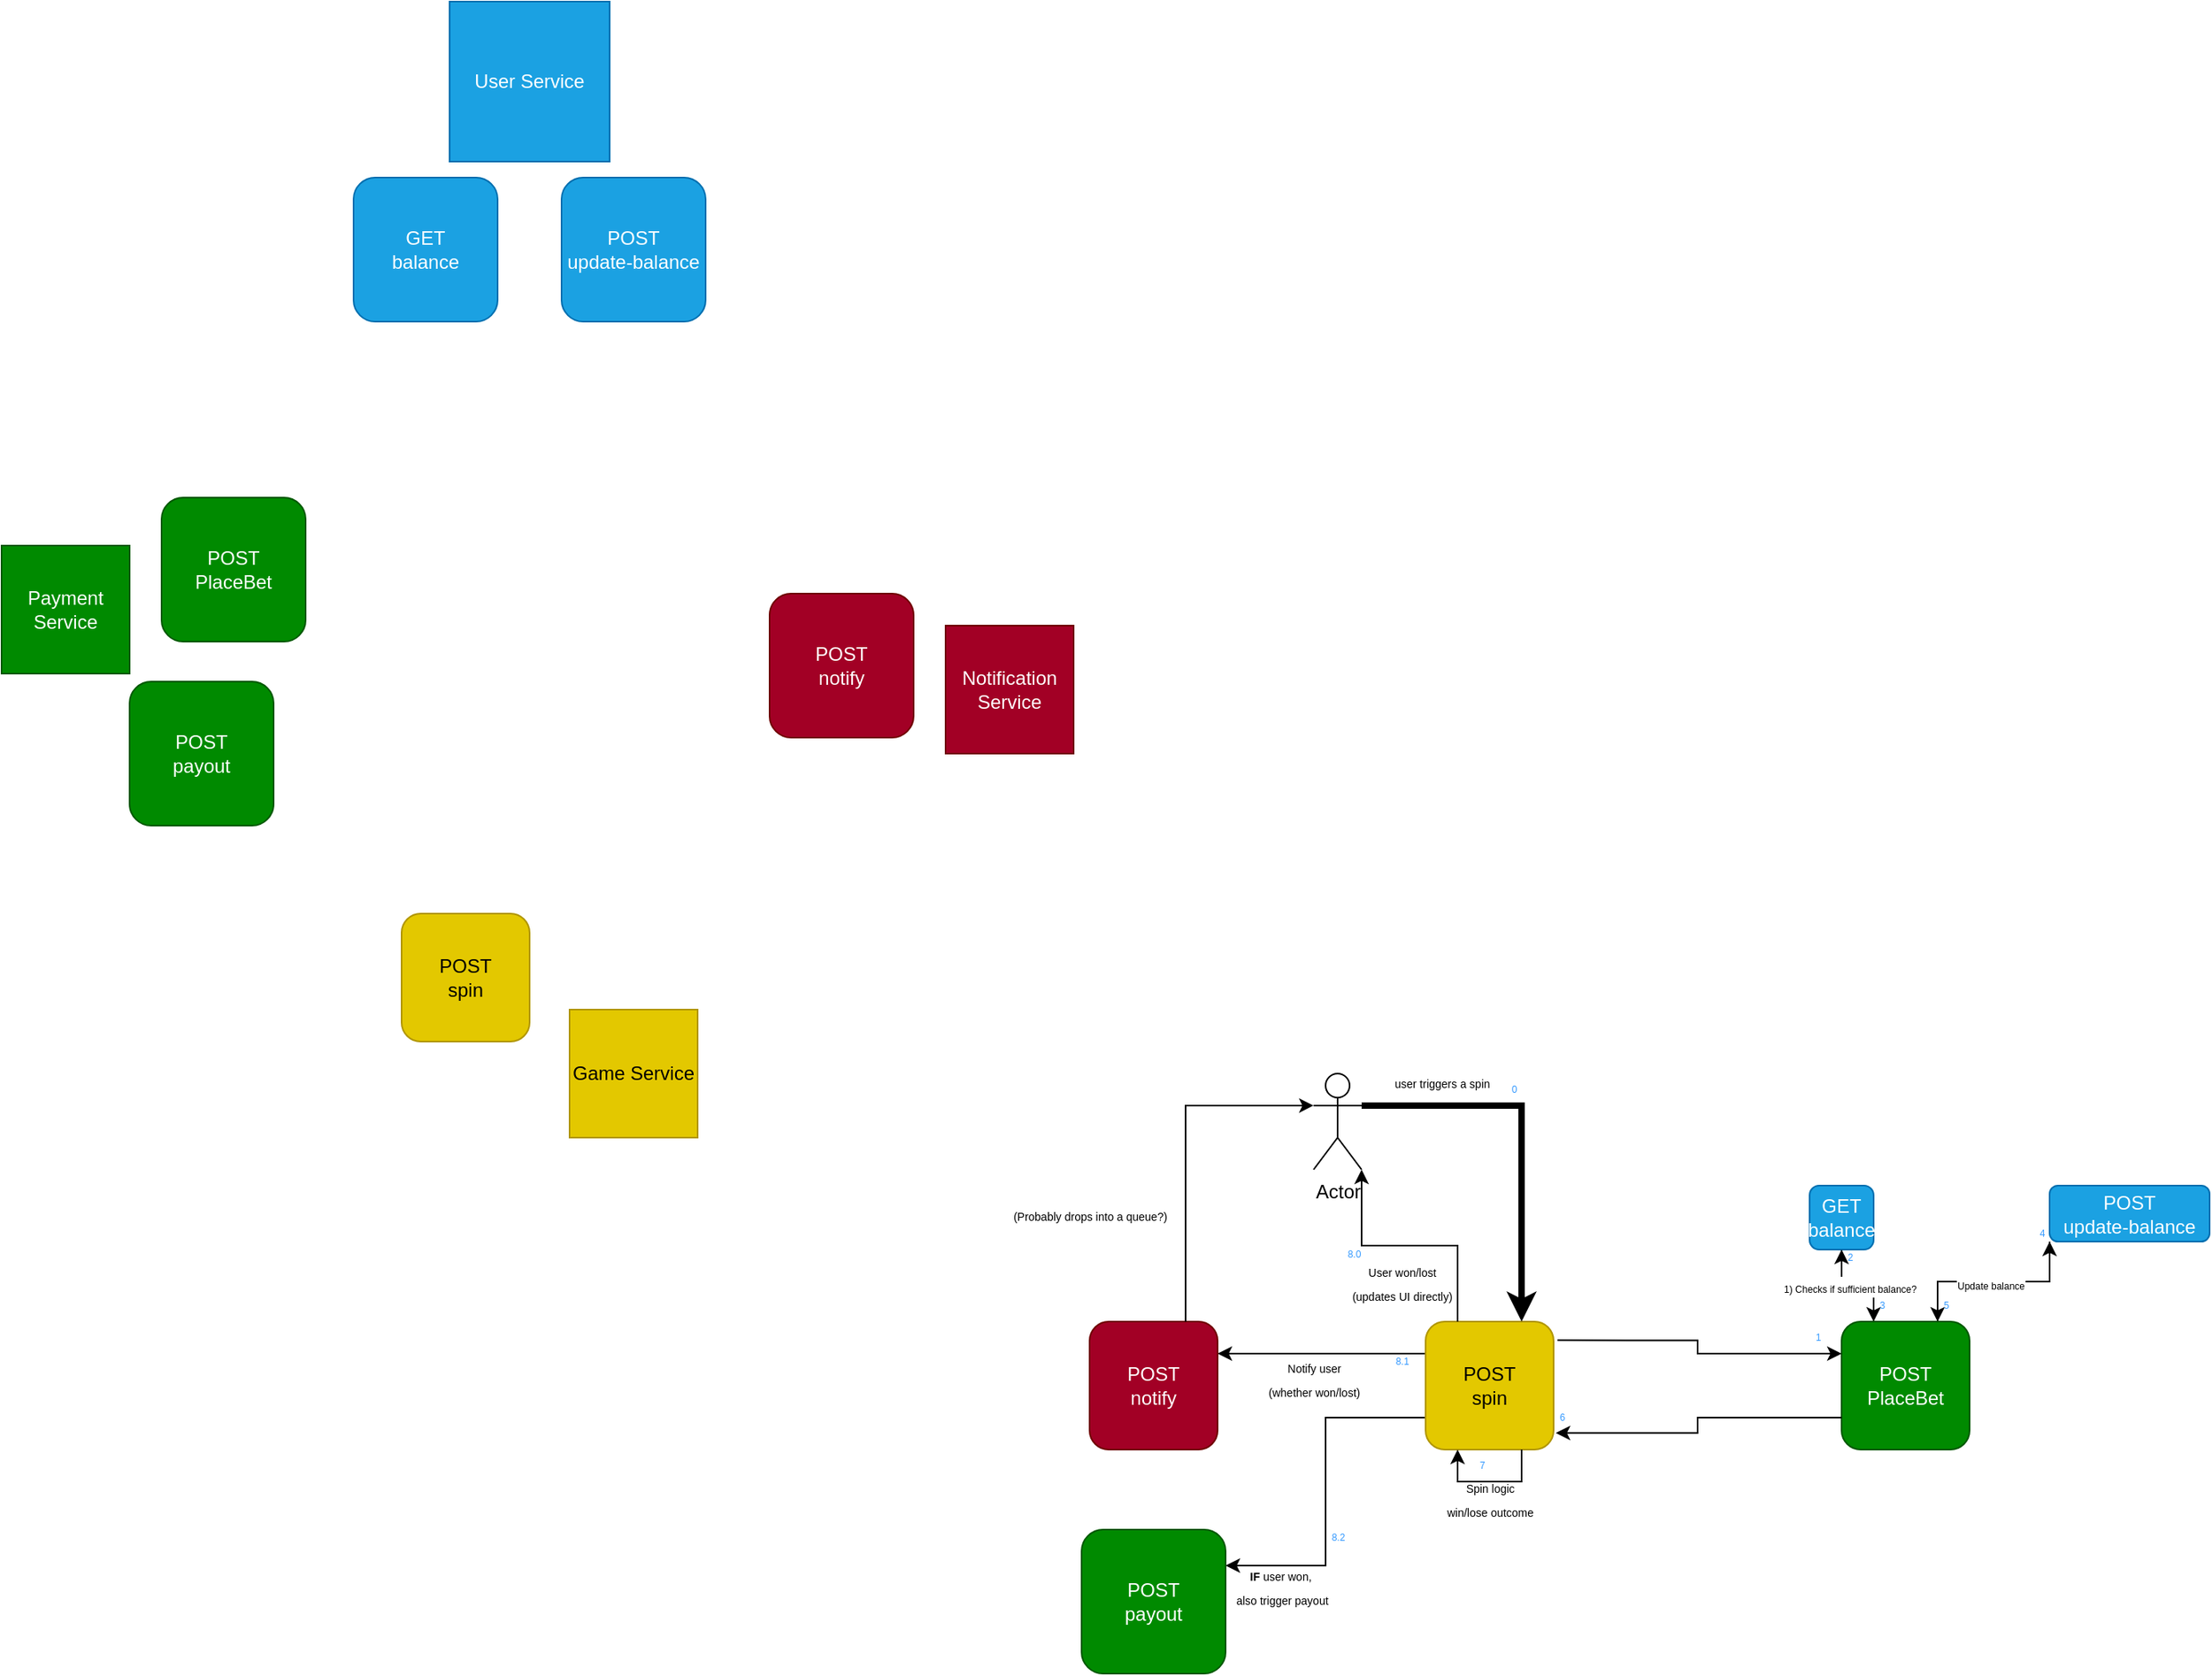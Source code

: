 <mxfile version="27.0.2" pages="3">
  <diagram name="Page-1" id="-Wyw_ZIECWaSnk2lXi56">
    <mxGraphModel dx="2066" dy="1201" grid="1" gridSize="10" guides="1" tooltips="1" connect="1" arrows="1" fold="1" page="1" pageScale="1" pageWidth="850" pageHeight="1100" math="0" shadow="0">
      <root>
        <mxCell id="0" />
        <mxCell id="1" parent="0" />
        <mxCell id="plRyFBv6EY1tMu2FaWbz-4" value="User Service" style="whiteSpace=wrap;html=1;aspect=fixed;fillColor=#1ba1e2;strokeColor=#006EAF;fontColor=#ffffff;" parent="1" vertex="1">
          <mxGeometry x="350" y="80" width="100" height="100" as="geometry" />
        </mxCell>
        <mxCell id="plRyFBv6EY1tMu2FaWbz-5" value="Notification Service" style="whiteSpace=wrap;html=1;aspect=fixed;fillColor=#a20025;fontColor=#ffffff;strokeColor=#6F0000;" parent="1" vertex="1">
          <mxGeometry x="660" y="470" width="80" height="80" as="geometry" />
        </mxCell>
        <mxCell id="plRyFBv6EY1tMu2FaWbz-6" value="Game Service" style="whiteSpace=wrap;html=1;aspect=fixed;fillColor=#e3c800;fontColor=#000000;strokeColor=#B09500;" parent="1" vertex="1">
          <mxGeometry x="425" y="710" width="80" height="80" as="geometry" />
        </mxCell>
        <mxCell id="plRyFBv6EY1tMu2FaWbz-7" value="Payment Service" style="whiteSpace=wrap;html=1;aspect=fixed;fillColor=#008a00;fontColor=#ffffff;strokeColor=#005700;" parent="1" vertex="1">
          <mxGeometry x="70" y="420" width="80" height="80" as="geometry" />
        </mxCell>
        <mxCell id="plRyFBv6EY1tMu2FaWbz-8" value="GET&lt;div&gt;balance&lt;/div&gt;" style="rounded=1;whiteSpace=wrap;html=1;fillColor=#1ba1e2;fontColor=#ffffff;strokeColor=#006EAF;" parent="1" vertex="1">
          <mxGeometry x="290" y="190" width="90" height="90" as="geometry" />
        </mxCell>
        <mxCell id="plRyFBv6EY1tMu2FaWbz-9" value="POST&lt;div&gt;update-balance&lt;/div&gt;" style="rounded=1;whiteSpace=wrap;html=1;fillColor=#1ba1e2;fontColor=#ffffff;strokeColor=#006EAF;" parent="1" vertex="1">
          <mxGeometry x="420" y="190" width="90" height="90" as="geometry" />
        </mxCell>
        <mxCell id="AuDY4Eyo9rujjSFRx-_v-2" value="POST&lt;div&gt;PlaceBet&lt;/div&gt;" style="rounded=1;whiteSpace=wrap;html=1;fillColor=#008a00;fontColor=#ffffff;strokeColor=#005700;" vertex="1" parent="1">
          <mxGeometry x="170" y="390" width="90" height="90" as="geometry" />
        </mxCell>
        <mxCell id="AuDY4Eyo9rujjSFRx-_v-3" value="POST&lt;div&gt;payout&lt;/div&gt;" style="rounded=1;whiteSpace=wrap;html=1;fillColor=#008a00;fontColor=#ffffff;strokeColor=#005700;" vertex="1" parent="1">
          <mxGeometry x="150" y="505" width="90" height="90" as="geometry" />
        </mxCell>
        <mxCell id="AuDY4Eyo9rujjSFRx-_v-4" value="POST&lt;div&gt;spin&lt;/div&gt;" style="rounded=1;whiteSpace=wrap;html=1;fillColor=#e3c800;fontColor=#000000;strokeColor=#B09500;" vertex="1" parent="1">
          <mxGeometry x="320" y="650" width="80" height="80" as="geometry" />
        </mxCell>
        <mxCell id="AuDY4Eyo9rujjSFRx-_v-5" value="POST&lt;div&gt;notify&lt;/div&gt;" style="rounded=1;whiteSpace=wrap;html=1;fillColor=#a20025;fontColor=#ffffff;strokeColor=#6F0000;" vertex="1" parent="1">
          <mxGeometry x="550" y="450" width="90" height="90" as="geometry" />
        </mxCell>
        <mxCell id="YPfvtgLjdA8VrGBKHNBi-54" style="edgeStyle=orthogonalEdgeStyle;rounded=0;orthogonalLoop=1;jettySize=auto;html=1;exitX=0;exitY=0.25;exitDx=0;exitDy=0;entryX=1;entryY=0.25;entryDx=0;entryDy=0;" edge="1" parent="1" source="YPfvtgLjdA8VrGBKHNBi-3" target="YPfvtgLjdA8VrGBKHNBi-47">
          <mxGeometry relative="1" as="geometry" />
        </mxCell>
        <mxCell id="YPfvtgLjdA8VrGBKHNBi-59" style="edgeStyle=orthogonalEdgeStyle;rounded=0;orthogonalLoop=1;jettySize=auto;html=1;exitX=0;exitY=0.75;exitDx=0;exitDy=0;entryX=1;entryY=0.25;entryDx=0;entryDy=0;" edge="1" parent="1" source="YPfvtgLjdA8VrGBKHNBi-3" target="YPfvtgLjdA8VrGBKHNBi-58">
          <mxGeometry relative="1" as="geometry" />
        </mxCell>
        <mxCell id="YPfvtgLjdA8VrGBKHNBi-3" value="POST&lt;div&gt;spin&lt;/div&gt;" style="rounded=1;whiteSpace=wrap;html=1;fillColor=#e3c800;fontColor=#000000;strokeColor=#B09500;" vertex="1" parent="1">
          <mxGeometry x="960" y="905" width="80" height="80" as="geometry" />
        </mxCell>
        <mxCell id="YPfvtgLjdA8VrGBKHNBi-15" style="edgeStyle=orthogonalEdgeStyle;rounded=0;orthogonalLoop=1;jettySize=auto;html=1;entryX=0.25;entryY=0;entryDx=0;entryDy=0;" edge="1" parent="1" source="YPfvtgLjdA8VrGBKHNBi-4" target="YPfvtgLjdA8VrGBKHNBi-12">
          <mxGeometry relative="1" as="geometry" />
        </mxCell>
        <mxCell id="YPfvtgLjdA8VrGBKHNBi-4" value="GET&lt;div&gt;balance&lt;/div&gt;" style="rounded=1;whiteSpace=wrap;html=1;fillColor=#1ba1e2;fontColor=#ffffff;strokeColor=#006EAF;" vertex="1" parent="1">
          <mxGeometry x="1200" y="820" width="40" height="40" as="geometry" />
        </mxCell>
        <mxCell id="YPfvtgLjdA8VrGBKHNBi-19" style="edgeStyle=orthogonalEdgeStyle;rounded=0;orthogonalLoop=1;jettySize=auto;html=1;exitX=0;exitY=1;exitDx=0;exitDy=0;entryX=0.75;entryY=0;entryDx=0;entryDy=0;" edge="1" parent="1" source="YPfvtgLjdA8VrGBKHNBi-7" target="YPfvtgLjdA8VrGBKHNBi-12">
          <mxGeometry relative="1" as="geometry" />
        </mxCell>
        <mxCell id="YPfvtgLjdA8VrGBKHNBi-7" value="POST&lt;div&gt;update-balance&lt;/div&gt;" style="rounded=1;whiteSpace=wrap;html=1;fillColor=#1ba1e2;fontColor=#ffffff;strokeColor=#006EAF;" vertex="1" parent="1">
          <mxGeometry x="1350" y="820" width="100" height="35" as="geometry" />
        </mxCell>
        <mxCell id="YPfvtgLjdA8VrGBKHNBi-16" style="edgeStyle=orthogonalEdgeStyle;rounded=0;orthogonalLoop=1;jettySize=auto;html=1;exitX=0.25;exitY=0;exitDx=0;exitDy=0;entryX=0.5;entryY=1;entryDx=0;entryDy=0;" edge="1" parent="1" source="YPfvtgLjdA8VrGBKHNBi-12" target="YPfvtgLjdA8VrGBKHNBi-4">
          <mxGeometry relative="1" as="geometry" />
        </mxCell>
        <mxCell id="YPfvtgLjdA8VrGBKHNBi-17" value="&lt;font style=&quot;font-size: 6px;&quot;&gt;1)&amp;nbsp;&lt;/font&gt;&lt;span style=&quot;color: light-dark(rgb(0, 0, 0), rgb(255, 255, 255)); background-color: light-dark(#ffffff, var(--ge-dark-color, #121212)); font-size: 6px;&quot;&gt;Checks if sufficient balance?&lt;/span&gt;" style="edgeLabel;html=1;align=center;verticalAlign=middle;resizable=0;points=[];" vertex="1" connectable="0" parent="YPfvtgLjdA8VrGBKHNBi-16">
          <mxGeometry x="0.156" relative="1" as="geometry">
            <mxPoint as="offset" />
          </mxGeometry>
        </mxCell>
        <mxCell id="YPfvtgLjdA8VrGBKHNBi-18" style="edgeStyle=orthogonalEdgeStyle;rounded=0;orthogonalLoop=1;jettySize=auto;html=1;exitX=0.75;exitY=0;exitDx=0;exitDy=0;entryX=0;entryY=1;entryDx=0;entryDy=0;" edge="1" parent="1" source="YPfvtgLjdA8VrGBKHNBi-12" target="YPfvtgLjdA8VrGBKHNBi-7">
          <mxGeometry relative="1" as="geometry" />
        </mxCell>
        <mxCell id="YPfvtgLjdA8VrGBKHNBi-20" value="&lt;font style=&quot;font-size: 6px;&quot;&gt;Update balance&lt;/font&gt;" style="edgeLabel;html=1;align=center;verticalAlign=middle;resizable=0;points=[];" vertex="1" connectable="0" parent="YPfvtgLjdA8VrGBKHNBi-18">
          <mxGeometry x="-0.039" y="-1" relative="1" as="geometry">
            <mxPoint as="offset" />
          </mxGeometry>
        </mxCell>
        <mxCell id="YPfvtgLjdA8VrGBKHNBi-12" value="POST&lt;div&gt;PlaceBet&lt;/div&gt;" style="rounded=1;whiteSpace=wrap;html=1;fillColor=#008a00;fontColor=#ffffff;strokeColor=#005700;" vertex="1" parent="1">
          <mxGeometry x="1220" y="905" width="80" height="80" as="geometry" />
        </mxCell>
        <mxCell id="YPfvtgLjdA8VrGBKHNBi-24" style="edgeStyle=orthogonalEdgeStyle;rounded=0;orthogonalLoop=1;jettySize=auto;html=1;exitX=0;exitY=0.75;exitDx=0;exitDy=0;entryX=1.017;entryY=0.87;entryDx=0;entryDy=0;entryPerimeter=0;" edge="1" parent="1" source="YPfvtgLjdA8VrGBKHNBi-12" target="YPfvtgLjdA8VrGBKHNBi-3">
          <mxGeometry relative="1" as="geometry" />
        </mxCell>
        <mxCell id="YPfvtgLjdA8VrGBKHNBi-28" value="&lt;font style=&quot;color: rgb(51, 153, 255);&quot;&gt;2&lt;/font&gt;" style="text;html=1;align=center;verticalAlign=middle;resizable=0;points=[];autosize=1;strokeColor=none;fillColor=none;fontSize=6;" vertex="1" parent="1">
          <mxGeometry x="1210" y="855" width="30" height="20" as="geometry" />
        </mxCell>
        <mxCell id="YPfvtgLjdA8VrGBKHNBi-31" value="" style="group" vertex="1" connectable="0" parent="1">
          <mxGeometry x="1190" y="905" width="30" height="20" as="geometry" />
        </mxCell>
        <mxCell id="YPfvtgLjdA8VrGBKHNBi-13" style="edgeStyle=orthogonalEdgeStyle;rounded=0;orthogonalLoop=1;jettySize=auto;html=1;entryX=0;entryY=0.25;entryDx=0;entryDy=0;exitX=1.03;exitY=0.146;exitDx=0;exitDy=0;exitPerimeter=0;" edge="1" parent="YPfvtgLjdA8VrGBKHNBi-31" source="YPfvtgLjdA8VrGBKHNBi-3" target="YPfvtgLjdA8VrGBKHNBi-12">
          <mxGeometry relative="1" as="geometry" />
        </mxCell>
        <mxCell id="YPfvtgLjdA8VrGBKHNBi-29" value="&lt;font style=&quot;color: rgb(51, 153, 255);&quot;&gt;1&lt;/font&gt;" style="text;html=1;align=center;verticalAlign=middle;resizable=0;points=[];autosize=1;strokeColor=none;fillColor=none;fontSize=6;" vertex="1" parent="YPfvtgLjdA8VrGBKHNBi-31">
          <mxGeometry width="30" height="20" as="geometry" />
        </mxCell>
        <mxCell id="YPfvtgLjdA8VrGBKHNBi-33" value="&lt;font style=&quot;color: rgb(51, 153, 255);&quot;&gt;3&lt;/font&gt;" style="text;html=1;align=center;verticalAlign=middle;resizable=0;points=[];autosize=1;strokeColor=none;fillColor=none;fontSize=6;" vertex="1" parent="1">
          <mxGeometry x="1230" y="885" width="30" height="20" as="geometry" />
        </mxCell>
        <mxCell id="YPfvtgLjdA8VrGBKHNBi-34" value="&lt;font color=&quot;#3399ff&quot;&gt;4&lt;/font&gt;" style="text;html=1;align=center;verticalAlign=middle;resizable=0;points=[];autosize=1;strokeColor=none;fillColor=none;fontSize=6;" vertex="1" parent="1">
          <mxGeometry x="1330" y="840" width="30" height="20" as="geometry" />
        </mxCell>
        <mxCell id="YPfvtgLjdA8VrGBKHNBi-35" value="&lt;font style=&quot;color: rgb(51, 153, 255);&quot;&gt;5&lt;/font&gt;" style="text;html=1;align=center;verticalAlign=middle;resizable=0;points=[];autosize=1;strokeColor=none;fillColor=none;fontSize=6;" vertex="1" parent="1">
          <mxGeometry x="1270" y="885" width="30" height="20" as="geometry" />
        </mxCell>
        <mxCell id="YPfvtgLjdA8VrGBKHNBi-38" value="&lt;font style=&quot;color: rgb(51, 153, 255);&quot;&gt;6&lt;/font&gt;" style="text;html=1;align=center;verticalAlign=middle;resizable=0;points=[];autosize=1;strokeColor=none;fillColor=none;fontSize=6;" vertex="1" parent="1">
          <mxGeometry x="1030" y="955" width="30" height="20" as="geometry" />
        </mxCell>
        <mxCell id="YPfvtgLjdA8VrGBKHNBi-41" style="edgeStyle=orthogonalEdgeStyle;rounded=0;orthogonalLoop=1;jettySize=auto;html=1;exitX=0.75;exitY=1;exitDx=0;exitDy=0;entryX=0.25;entryY=1;entryDx=0;entryDy=0;" edge="1" parent="1" source="YPfvtgLjdA8VrGBKHNBi-3" target="YPfvtgLjdA8VrGBKHNBi-3">
          <mxGeometry relative="1" as="geometry" />
        </mxCell>
        <mxCell id="YPfvtgLjdA8VrGBKHNBi-42" value="&lt;font style=&quot;color: rgb(51, 153, 255);&quot;&gt;7&lt;/font&gt;" style="text;html=1;align=center;verticalAlign=middle;resizable=0;points=[];autosize=1;strokeColor=none;fillColor=none;fontSize=6;" vertex="1" parent="1">
          <mxGeometry x="980" y="985" width="30" height="20" as="geometry" />
        </mxCell>
        <mxCell id="YPfvtgLjdA8VrGBKHNBi-44" value="&lt;font style=&quot;font-size: 7px;&quot;&gt;Spin logic&lt;/font&gt;&lt;div&gt;&lt;font style=&quot;font-size: 7px;&quot;&gt;win/lose outcome&lt;/font&gt;&lt;/div&gt;" style="text;html=1;align=center;verticalAlign=middle;resizable=0;points=[];autosize=1;strokeColor=none;fillColor=none;" vertex="1" parent="1">
          <mxGeometry x="960" y="995" width="80" height="40" as="geometry" />
        </mxCell>
        <mxCell id="YPfvtgLjdA8VrGBKHNBi-68" style="edgeStyle=orthogonalEdgeStyle;rounded=0;orthogonalLoop=1;jettySize=auto;html=1;exitX=1;exitY=0.333;exitDx=0;exitDy=0;exitPerimeter=0;entryX=0.75;entryY=0;entryDx=0;entryDy=0;fontSize=12;strokeWidth=4;" edge="1" parent="1" source="YPfvtgLjdA8VrGBKHNBi-45" target="YPfvtgLjdA8VrGBKHNBi-3">
          <mxGeometry relative="1" as="geometry" />
        </mxCell>
        <mxCell id="YPfvtgLjdA8VrGBKHNBi-45" value="Actor" style="shape=umlActor;verticalLabelPosition=bottom;verticalAlign=top;html=1;outlineConnect=0;" vertex="1" parent="1">
          <mxGeometry x="890" y="750" width="30" height="60" as="geometry" />
        </mxCell>
        <mxCell id="YPfvtgLjdA8VrGBKHNBi-47" value="POST&lt;div&gt;notify&lt;/div&gt;" style="rounded=1;whiteSpace=wrap;html=1;fillColor=#a20025;fontColor=#ffffff;strokeColor=#6F0000;" vertex="1" parent="1">
          <mxGeometry x="750" y="905" width="80" height="80" as="geometry" />
        </mxCell>
        <mxCell id="YPfvtgLjdA8VrGBKHNBi-50" value="&lt;font color=&quot;#3399ff&quot;&gt;8.1&lt;/font&gt;" style="text;html=1;align=center;verticalAlign=middle;resizable=0;points=[];autosize=1;strokeColor=none;fillColor=none;fontSize=6;" vertex="1" parent="1">
          <mxGeometry x="930" y="920" width="30" height="20" as="geometry" />
        </mxCell>
        <mxCell id="YPfvtgLjdA8VrGBKHNBi-53" value="&lt;span style=&quot;font-size: 7px;&quot;&gt;Notify user&lt;/span&gt;&lt;div&gt;&lt;span style=&quot;font-size: 7px;&quot;&gt;(whether won/lost)&lt;/span&gt;&lt;/div&gt;" style="text;html=1;align=center;verticalAlign=middle;resizable=0;points=[];autosize=1;strokeColor=none;fillColor=none;" vertex="1" parent="1">
          <mxGeometry x="850" y="920" width="80" height="40" as="geometry" />
        </mxCell>
        <mxCell id="YPfvtgLjdA8VrGBKHNBi-58" value="POST&lt;div&gt;payout&lt;/div&gt;" style="rounded=1;whiteSpace=wrap;html=1;fillColor=#008a00;fontColor=#ffffff;strokeColor=#005700;" vertex="1" parent="1">
          <mxGeometry x="745" y="1035" width="90" height="90" as="geometry" />
        </mxCell>
        <mxCell id="YPfvtgLjdA8VrGBKHNBi-60" value="&lt;font color=&quot;#3399ff&quot;&gt;8.2&lt;/font&gt;" style="text;html=1;align=center;verticalAlign=middle;resizable=0;points=[];autosize=1;strokeColor=none;fillColor=none;fontSize=6;" vertex="1" parent="1">
          <mxGeometry x="890" y="1030" width="30" height="20" as="geometry" />
        </mxCell>
        <mxCell id="YPfvtgLjdA8VrGBKHNBi-61" value="&lt;div&gt;&lt;span style=&quot;font-size: 7px;&quot;&gt;&lt;b&gt;IF &lt;/b&gt;user won,&amp;nbsp;&lt;/span&gt;&lt;/div&gt;&lt;div&gt;&lt;span style=&quot;font-size: 7px;&quot;&gt;also trigger payout&lt;/span&gt;&lt;/div&gt;" style="text;html=1;align=center;verticalAlign=middle;resizable=0;points=[];autosize=1;strokeColor=none;fillColor=none;" vertex="1" parent="1">
          <mxGeometry x="830" y="1050" width="80" height="40" as="geometry" />
        </mxCell>
        <mxCell id="YPfvtgLjdA8VrGBKHNBi-62" style="edgeStyle=orthogonalEdgeStyle;rounded=0;orthogonalLoop=1;jettySize=auto;html=1;exitX=0.75;exitY=0;exitDx=0;exitDy=0;entryX=0;entryY=0.333;entryDx=0;entryDy=0;entryPerimeter=0;" edge="1" parent="1" source="YPfvtgLjdA8VrGBKHNBi-47" target="YPfvtgLjdA8VrGBKHNBi-45">
          <mxGeometry relative="1" as="geometry" />
        </mxCell>
        <mxCell id="YPfvtgLjdA8VrGBKHNBi-63" style="edgeStyle=orthogonalEdgeStyle;rounded=0;orthogonalLoop=1;jettySize=auto;html=1;exitX=0.25;exitY=0;exitDx=0;exitDy=0;entryX=1;entryY=1;entryDx=0;entryDy=0;entryPerimeter=0;" edge="1" parent="1" source="YPfvtgLjdA8VrGBKHNBi-3" target="YPfvtgLjdA8VrGBKHNBi-45">
          <mxGeometry relative="1" as="geometry" />
        </mxCell>
        <mxCell id="YPfvtgLjdA8VrGBKHNBi-65" value="&lt;span style=&quot;font-size: 7px;&quot;&gt;(Probably drops into a queue?)&lt;/span&gt;" style="text;html=1;align=center;verticalAlign=middle;resizable=0;points=[];autosize=1;strokeColor=none;fillColor=none;" vertex="1" parent="1">
          <mxGeometry x="690" y="822.5" width="120" height="30" as="geometry" />
        </mxCell>
        <mxCell id="YPfvtgLjdA8VrGBKHNBi-66" value="&lt;span style=&quot;font-size: 7px;&quot;&gt;User won/lost&lt;/span&gt;&lt;div&gt;&lt;span style=&quot;font-size: 7px;&quot;&gt;(updates UI directly)&lt;/span&gt;&lt;/div&gt;" style="text;html=1;align=center;verticalAlign=middle;resizable=0;points=[];autosize=1;strokeColor=none;fillColor=none;" vertex="1" parent="1">
          <mxGeometry x="900" y="860" width="90" height="40" as="geometry" />
        </mxCell>
        <mxCell id="YPfvtgLjdA8VrGBKHNBi-67" value="&lt;font color=&quot;#3399ff&quot;&gt;8.0&lt;/font&gt;" style="text;html=1;align=center;verticalAlign=middle;resizable=0;points=[];autosize=1;strokeColor=none;fillColor=none;fontSize=6;" vertex="1" parent="1">
          <mxGeometry x="900" y="852.5" width="30" height="20" as="geometry" />
        </mxCell>
        <mxCell id="YPfvtgLjdA8VrGBKHNBi-69" value="&lt;font color=&quot;#3399ff&quot;&gt;0&lt;/font&gt;" style="text;html=1;align=center;verticalAlign=middle;resizable=0;points=[];autosize=1;strokeColor=none;fillColor=none;fontSize=6;" vertex="1" parent="1">
          <mxGeometry x="1000" y="750" width="30" height="20" as="geometry" />
        </mxCell>
        <mxCell id="YPfvtgLjdA8VrGBKHNBi-70" value="&lt;span style=&quot;font-size: 7px;&quot;&gt;user triggers a spin&lt;/span&gt;" style="text;html=1;align=center;verticalAlign=middle;resizable=0;points=[];autosize=1;strokeColor=none;fillColor=none;" vertex="1" parent="1">
          <mxGeometry x="930" y="740" width="80" height="30" as="geometry" />
        </mxCell>
      </root>
    </mxGraphModel>
  </diagram>
  <diagram id="Emn0SRFojnz5lrrKv_0I" name="Successful flow">
    <mxGraphModel dx="1425" dy="828" grid="1" gridSize="10" guides="1" tooltips="1" connect="1" arrows="1" fold="1" page="1" pageScale="1" pageWidth="850" pageHeight="1100" math="0" shadow="0">
      <root>
        <mxCell id="0" />
        <mxCell id="1" parent="0" />
        <mxCell id="RWNIrz6PGnNyiWQ1dof1-2" style="edgeStyle=orthogonalEdgeStyle;rounded=0;orthogonalLoop=1;jettySize=auto;html=1;exitX=0;exitY=0.25;exitDx=0;exitDy=0;entryX=1;entryY=0.25;entryDx=0;entryDy=0;" edge="1" parent="1" source="RWNIrz6PGnNyiWQ1dof1-4" target="RWNIrz6PGnNyiWQ1dof1-28">
          <mxGeometry relative="1" as="geometry" />
        </mxCell>
        <mxCell id="RWNIrz6PGnNyiWQ1dof1-3" style="edgeStyle=orthogonalEdgeStyle;rounded=0;orthogonalLoop=1;jettySize=auto;html=1;exitX=0;exitY=0.75;exitDx=0;exitDy=0;entryX=1;entryY=0.25;entryDx=0;entryDy=0;" edge="1" parent="1" source="RWNIrz6PGnNyiWQ1dof1-4" target="RWNIrz6PGnNyiWQ1dof1-31">
          <mxGeometry relative="1" as="geometry" />
        </mxCell>
        <mxCell id="RWNIrz6PGnNyiWQ1dof1-4" value="POST&lt;div&gt;spin&lt;/div&gt;" style="rounded=1;whiteSpace=wrap;html=1;fillColor=#e3c800;fontColor=#000000;strokeColor=#B09500;" vertex="1" parent="1">
          <mxGeometry x="340" y="285" width="80" height="80" as="geometry" />
        </mxCell>
        <mxCell id="RWNIrz6PGnNyiWQ1dof1-5" style="edgeStyle=orthogonalEdgeStyle;rounded=0;orthogonalLoop=1;jettySize=auto;html=1;entryX=0.25;entryY=0;entryDx=0;entryDy=0;" edge="1" parent="1" source="RWNIrz6PGnNyiWQ1dof1-6" target="RWNIrz6PGnNyiWQ1dof1-13">
          <mxGeometry relative="1" as="geometry" />
        </mxCell>
        <mxCell id="RWNIrz6PGnNyiWQ1dof1-6" value="GET&lt;div&gt;balance&lt;/div&gt;" style="rounded=1;whiteSpace=wrap;html=1;fillColor=#1ba1e2;fontColor=#ffffff;strokeColor=#006EAF;" vertex="1" parent="1">
          <mxGeometry x="580" y="200" width="40" height="40" as="geometry" />
        </mxCell>
        <mxCell id="RWNIrz6PGnNyiWQ1dof1-7" style="edgeStyle=orthogonalEdgeStyle;rounded=0;orthogonalLoop=1;jettySize=auto;html=1;exitX=0;exitY=1;exitDx=0;exitDy=0;entryX=0.75;entryY=0;entryDx=0;entryDy=0;" edge="1" parent="1" source="RWNIrz6PGnNyiWQ1dof1-8" target="RWNIrz6PGnNyiWQ1dof1-13">
          <mxGeometry relative="1" as="geometry" />
        </mxCell>
        <mxCell id="RWNIrz6PGnNyiWQ1dof1-8" value="POST&lt;div&gt;update-balance&lt;/div&gt;" style="rounded=1;whiteSpace=wrap;html=1;fillColor=#1ba1e2;fontColor=#ffffff;strokeColor=#006EAF;" vertex="1" parent="1">
          <mxGeometry x="730" y="200" width="100" height="35" as="geometry" />
        </mxCell>
        <mxCell id="RWNIrz6PGnNyiWQ1dof1-9" style="edgeStyle=orthogonalEdgeStyle;rounded=0;orthogonalLoop=1;jettySize=auto;html=1;exitX=0.25;exitY=0;exitDx=0;exitDy=0;entryX=0.5;entryY=1;entryDx=0;entryDy=0;" edge="1" parent="1" source="RWNIrz6PGnNyiWQ1dof1-13" target="RWNIrz6PGnNyiWQ1dof1-6">
          <mxGeometry relative="1" as="geometry" />
        </mxCell>
        <mxCell id="RWNIrz6PGnNyiWQ1dof1-10" value="&lt;font style=&quot;font-size: 6px;&quot;&gt;1)&amp;nbsp;&lt;/font&gt;&lt;span style=&quot;color: light-dark(rgb(0, 0, 0), rgb(255, 255, 255)); background-color: light-dark(#ffffff, var(--ge-dark-color, #121212)); font-size: 6px;&quot;&gt;Checks if sufficient balance?&lt;/span&gt;" style="edgeLabel;html=1;align=center;verticalAlign=middle;resizable=0;points=[];" vertex="1" connectable="0" parent="RWNIrz6PGnNyiWQ1dof1-9">
          <mxGeometry x="0.156" relative="1" as="geometry">
            <mxPoint as="offset" />
          </mxGeometry>
        </mxCell>
        <mxCell id="RWNIrz6PGnNyiWQ1dof1-11" style="edgeStyle=orthogonalEdgeStyle;rounded=0;orthogonalLoop=1;jettySize=auto;html=1;exitX=0.75;exitY=0;exitDx=0;exitDy=0;entryX=0;entryY=1;entryDx=0;entryDy=0;" edge="1" parent="1" source="RWNIrz6PGnNyiWQ1dof1-13" target="RWNIrz6PGnNyiWQ1dof1-8">
          <mxGeometry relative="1" as="geometry" />
        </mxCell>
        <mxCell id="RWNIrz6PGnNyiWQ1dof1-12" value="&lt;font style=&quot;font-size: 6px;&quot;&gt;Update balance&lt;/font&gt;" style="edgeLabel;html=1;align=center;verticalAlign=middle;resizable=0;points=[];" vertex="1" connectable="0" parent="RWNIrz6PGnNyiWQ1dof1-11">
          <mxGeometry x="-0.039" y="-1" relative="1" as="geometry">
            <mxPoint as="offset" />
          </mxGeometry>
        </mxCell>
        <mxCell id="RWNIrz6PGnNyiWQ1dof1-13" value="POST&lt;div&gt;PlaceBet&lt;/div&gt;" style="rounded=1;whiteSpace=wrap;html=1;fillColor=#008a00;fontColor=#ffffff;strokeColor=#005700;" vertex="1" parent="1">
          <mxGeometry x="600" y="285" width="80" height="80" as="geometry" />
        </mxCell>
        <mxCell id="RWNIrz6PGnNyiWQ1dof1-14" style="edgeStyle=orthogonalEdgeStyle;rounded=0;orthogonalLoop=1;jettySize=auto;html=1;exitX=0;exitY=0.75;exitDx=0;exitDy=0;entryX=1.017;entryY=0.87;entryDx=0;entryDy=0;entryPerimeter=0;" edge="1" parent="1" source="RWNIrz6PGnNyiWQ1dof1-13" target="RWNIrz6PGnNyiWQ1dof1-4">
          <mxGeometry relative="1" as="geometry" />
        </mxCell>
        <mxCell id="RWNIrz6PGnNyiWQ1dof1-15" value="&lt;font style=&quot;color: rgb(51, 153, 255);&quot;&gt;2&lt;/font&gt;" style="text;html=1;align=center;verticalAlign=middle;resizable=0;points=[];autosize=1;strokeColor=none;fillColor=none;fontSize=6;" vertex="1" parent="1">
          <mxGeometry x="590" y="235" width="30" height="20" as="geometry" />
        </mxCell>
        <mxCell id="RWNIrz6PGnNyiWQ1dof1-16" value="" style="group" vertex="1" connectable="0" parent="1">
          <mxGeometry x="570" y="285" width="30" height="20" as="geometry" />
        </mxCell>
        <mxCell id="RWNIrz6PGnNyiWQ1dof1-17" style="edgeStyle=orthogonalEdgeStyle;rounded=0;orthogonalLoop=1;jettySize=auto;html=1;entryX=0;entryY=0.25;entryDx=0;entryDy=0;exitX=1.03;exitY=0.146;exitDx=0;exitDy=0;exitPerimeter=0;" edge="1" parent="RWNIrz6PGnNyiWQ1dof1-16" source="RWNIrz6PGnNyiWQ1dof1-4" target="RWNIrz6PGnNyiWQ1dof1-13">
          <mxGeometry relative="1" as="geometry" />
        </mxCell>
        <mxCell id="RWNIrz6PGnNyiWQ1dof1-18" value="&lt;font style=&quot;color: rgb(51, 153, 255);&quot;&gt;1&lt;/font&gt;" style="text;html=1;align=center;verticalAlign=middle;resizable=0;points=[];autosize=1;strokeColor=none;fillColor=none;fontSize=6;" vertex="1" parent="RWNIrz6PGnNyiWQ1dof1-16">
          <mxGeometry width="30" height="20" as="geometry" />
        </mxCell>
        <mxCell id="RWNIrz6PGnNyiWQ1dof1-19" value="&lt;font style=&quot;color: rgb(51, 153, 255);&quot;&gt;3&lt;/font&gt;" style="text;html=1;align=center;verticalAlign=middle;resizable=0;points=[];autosize=1;strokeColor=none;fillColor=none;fontSize=6;" vertex="1" parent="1">
          <mxGeometry x="610" y="265" width="30" height="20" as="geometry" />
        </mxCell>
        <mxCell id="RWNIrz6PGnNyiWQ1dof1-20" value="&lt;font color=&quot;#3399ff&quot;&gt;4&lt;/font&gt;" style="text;html=1;align=center;verticalAlign=middle;resizable=0;points=[];autosize=1;strokeColor=none;fillColor=none;fontSize=6;" vertex="1" parent="1">
          <mxGeometry x="710" y="220" width="30" height="20" as="geometry" />
        </mxCell>
        <mxCell id="RWNIrz6PGnNyiWQ1dof1-21" value="&lt;font style=&quot;color: rgb(51, 153, 255);&quot;&gt;5&lt;/font&gt;" style="text;html=1;align=center;verticalAlign=middle;resizable=0;points=[];autosize=1;strokeColor=none;fillColor=none;fontSize=6;" vertex="1" parent="1">
          <mxGeometry x="650" y="265" width="30" height="20" as="geometry" />
        </mxCell>
        <mxCell id="RWNIrz6PGnNyiWQ1dof1-22" value="&lt;font style=&quot;color: rgb(51, 153, 255);&quot;&gt;6&lt;/font&gt;" style="text;html=1;align=center;verticalAlign=middle;resizable=0;points=[];autosize=1;strokeColor=none;fillColor=none;fontSize=6;" vertex="1" parent="1">
          <mxGeometry x="410" y="335" width="30" height="20" as="geometry" />
        </mxCell>
        <mxCell id="RWNIrz6PGnNyiWQ1dof1-23" style="edgeStyle=orthogonalEdgeStyle;rounded=0;orthogonalLoop=1;jettySize=auto;html=1;exitX=0.75;exitY=1;exitDx=0;exitDy=0;entryX=0.25;entryY=1;entryDx=0;entryDy=0;" edge="1" parent="1" source="RWNIrz6PGnNyiWQ1dof1-4" target="RWNIrz6PGnNyiWQ1dof1-4">
          <mxGeometry relative="1" as="geometry" />
        </mxCell>
        <mxCell id="RWNIrz6PGnNyiWQ1dof1-24" value="&lt;font style=&quot;color: rgb(51, 153, 255);&quot;&gt;7&lt;/font&gt;" style="text;html=1;align=center;verticalAlign=middle;resizable=0;points=[];autosize=1;strokeColor=none;fillColor=none;fontSize=6;" vertex="1" parent="1">
          <mxGeometry x="360" y="365" width="30" height="20" as="geometry" />
        </mxCell>
        <mxCell id="RWNIrz6PGnNyiWQ1dof1-25" value="&lt;font style=&quot;font-size: 7px;&quot;&gt;Spin logic&lt;/font&gt;&lt;div&gt;&lt;font style=&quot;font-size: 7px;&quot;&gt;win/lose outcome&lt;/font&gt;&lt;/div&gt;" style="text;html=1;align=center;verticalAlign=middle;resizable=0;points=[];autosize=1;strokeColor=none;fillColor=none;" vertex="1" parent="1">
          <mxGeometry x="340" y="375" width="80" height="40" as="geometry" />
        </mxCell>
        <mxCell id="RWNIrz6PGnNyiWQ1dof1-26" style="edgeStyle=orthogonalEdgeStyle;rounded=0;orthogonalLoop=1;jettySize=auto;html=1;exitX=1;exitY=0.333;exitDx=0;exitDy=0;exitPerimeter=0;entryX=0.75;entryY=0;entryDx=0;entryDy=0;fontSize=12;strokeWidth=4;" edge="1" parent="1" source="RWNIrz6PGnNyiWQ1dof1-27" target="RWNIrz6PGnNyiWQ1dof1-4">
          <mxGeometry relative="1" as="geometry" />
        </mxCell>
        <mxCell id="RWNIrz6PGnNyiWQ1dof1-27" value="Actor" style="shape=umlActor;verticalLabelPosition=bottom;verticalAlign=top;html=1;outlineConnect=0;" vertex="1" parent="1">
          <mxGeometry x="270" y="130" width="30" height="60" as="geometry" />
        </mxCell>
        <mxCell id="RWNIrz6PGnNyiWQ1dof1-28" value="POST&lt;div&gt;notify&lt;/div&gt;" style="rounded=1;whiteSpace=wrap;html=1;fillColor=#a20025;fontColor=#ffffff;strokeColor=#6F0000;" vertex="1" parent="1">
          <mxGeometry x="130" y="285" width="80" height="80" as="geometry" />
        </mxCell>
        <mxCell id="RWNIrz6PGnNyiWQ1dof1-29" value="&lt;font color=&quot;#3399ff&quot;&gt;8.1&lt;/font&gt;" style="text;html=1;align=center;verticalAlign=middle;resizable=0;points=[];autosize=1;strokeColor=none;fillColor=none;fontSize=6;" vertex="1" parent="1">
          <mxGeometry x="310" y="300" width="30" height="20" as="geometry" />
        </mxCell>
        <mxCell id="RWNIrz6PGnNyiWQ1dof1-30" value="&lt;span style=&quot;font-size: 7px;&quot;&gt;Notify user&lt;/span&gt;&lt;div&gt;&lt;span style=&quot;font-size: 7px;&quot;&gt;(whether won/lost)&lt;/span&gt;&lt;/div&gt;" style="text;html=1;align=center;verticalAlign=middle;resizable=0;points=[];autosize=1;strokeColor=none;fillColor=none;" vertex="1" parent="1">
          <mxGeometry x="230" y="300" width="80" height="40" as="geometry" />
        </mxCell>
        <mxCell id="RWNIrz6PGnNyiWQ1dof1-42" style="edgeStyle=orthogonalEdgeStyle;rounded=0;orthogonalLoop=1;jettySize=auto;html=1;exitX=0.5;exitY=1;exitDx=0;exitDy=0;entryX=0.5;entryY=0;entryDx=0;entryDy=0;" edge="1" parent="1" source="RWNIrz6PGnNyiWQ1dof1-31" target="RWNIrz6PGnNyiWQ1dof1-41">
          <mxGeometry relative="1" as="geometry" />
        </mxCell>
        <mxCell id="RWNIrz6PGnNyiWQ1dof1-31" value="POST&lt;div&gt;payout&lt;/div&gt;" style="rounded=1;whiteSpace=wrap;html=1;fillColor=#008a00;fontColor=#ffffff;strokeColor=#005700;" vertex="1" parent="1">
          <mxGeometry x="125" y="415" width="90" height="90" as="geometry" />
        </mxCell>
        <mxCell id="RWNIrz6PGnNyiWQ1dof1-32" value="&lt;font color=&quot;#3399ff&quot;&gt;8.2&lt;/font&gt;" style="text;html=1;align=center;verticalAlign=middle;resizable=0;points=[];autosize=1;strokeColor=none;fillColor=none;fontSize=6;" vertex="1" parent="1">
          <mxGeometry x="270" y="410" width="30" height="20" as="geometry" />
        </mxCell>
        <mxCell id="RWNIrz6PGnNyiWQ1dof1-33" value="&lt;div&gt;&lt;span style=&quot;font-size: 7px;&quot;&gt;&lt;b&gt;IF &lt;/b&gt;user won,&amp;nbsp;&lt;/span&gt;&lt;/div&gt;&lt;div&gt;&lt;span style=&quot;font-size: 7px;&quot;&gt;also trigger payout&lt;/span&gt;&lt;/div&gt;" style="text;html=1;align=center;verticalAlign=middle;resizable=0;points=[];autosize=1;strokeColor=none;fillColor=none;" vertex="1" parent="1">
          <mxGeometry x="210" y="430" width="80" height="40" as="geometry" />
        </mxCell>
        <mxCell id="RWNIrz6PGnNyiWQ1dof1-34" style="edgeStyle=orthogonalEdgeStyle;rounded=0;orthogonalLoop=1;jettySize=auto;html=1;exitX=0.75;exitY=0;exitDx=0;exitDy=0;entryX=0;entryY=0.333;entryDx=0;entryDy=0;entryPerimeter=0;" edge="1" parent="1" source="RWNIrz6PGnNyiWQ1dof1-28" target="RWNIrz6PGnNyiWQ1dof1-27">
          <mxGeometry relative="1" as="geometry" />
        </mxCell>
        <mxCell id="RWNIrz6PGnNyiWQ1dof1-35" style="edgeStyle=orthogonalEdgeStyle;rounded=0;orthogonalLoop=1;jettySize=auto;html=1;exitX=0.25;exitY=0;exitDx=0;exitDy=0;entryX=1;entryY=1;entryDx=0;entryDy=0;entryPerimeter=0;" edge="1" parent="1" source="RWNIrz6PGnNyiWQ1dof1-4" target="RWNIrz6PGnNyiWQ1dof1-27">
          <mxGeometry relative="1" as="geometry" />
        </mxCell>
        <mxCell id="RWNIrz6PGnNyiWQ1dof1-36" value="&lt;span style=&quot;font-size: 7px;&quot;&gt;(Probably drops into a queue?)&lt;/span&gt;" style="text;html=1;align=center;verticalAlign=middle;resizable=0;points=[];autosize=1;strokeColor=none;fillColor=none;" vertex="1" parent="1">
          <mxGeometry x="70" y="202.5" width="120" height="30" as="geometry" />
        </mxCell>
        <mxCell id="RWNIrz6PGnNyiWQ1dof1-37" value="&lt;span style=&quot;font-size: 7px;&quot;&gt;User won/lost&lt;/span&gt;&lt;div&gt;&lt;span style=&quot;font-size: 7px;&quot;&gt;(updates UI directly)&lt;/span&gt;&lt;/div&gt;" style="text;html=1;align=center;verticalAlign=middle;resizable=0;points=[];autosize=1;strokeColor=none;fillColor=none;" vertex="1" parent="1">
          <mxGeometry x="280" y="240" width="90" height="40" as="geometry" />
        </mxCell>
        <mxCell id="RWNIrz6PGnNyiWQ1dof1-38" value="&lt;font color=&quot;#3399ff&quot;&gt;8.0&lt;/font&gt;" style="text;html=1;align=center;verticalAlign=middle;resizable=0;points=[];autosize=1;strokeColor=none;fillColor=none;fontSize=6;" vertex="1" parent="1">
          <mxGeometry x="280" y="232.5" width="30" height="20" as="geometry" />
        </mxCell>
        <mxCell id="RWNIrz6PGnNyiWQ1dof1-39" value="&lt;font color=&quot;#3399ff&quot;&gt;0&lt;/font&gt;" style="text;html=1;align=center;verticalAlign=middle;resizable=0;points=[];autosize=1;strokeColor=none;fillColor=none;fontSize=6;" vertex="1" parent="1">
          <mxGeometry x="380" y="130" width="30" height="20" as="geometry" />
        </mxCell>
        <mxCell id="RWNIrz6PGnNyiWQ1dof1-40" value="&lt;span style=&quot;font-size: 7px;&quot;&gt;user triggers a spin&lt;/span&gt;" style="text;html=1;align=center;verticalAlign=middle;resizable=0;points=[];autosize=1;strokeColor=none;fillColor=none;" vertex="1" parent="1">
          <mxGeometry x="310" y="120" width="80" height="30" as="geometry" />
        </mxCell>
        <mxCell id="RWNIrz6PGnNyiWQ1dof1-41" value="POST&lt;div&gt;update-balance&lt;/div&gt;" style="rounded=1;whiteSpace=wrap;html=1;fillColor=#1ba1e2;fontColor=#ffffff;strokeColor=#006EAF;" vertex="1" parent="1">
          <mxGeometry x="120" y="550" width="100" height="35" as="geometry" />
        </mxCell>
        <mxCell id="RWNIrz6PGnNyiWQ1dof1-43" value="&lt;font color=&quot;#3399ff&quot;&gt;9&lt;/font&gt;" style="text;html=1;align=center;verticalAlign=middle;resizable=0;points=[];autosize=1;strokeColor=none;fillColor=none;fontSize=6;" vertex="1" parent="1">
          <mxGeometry x="160" y="520" width="30" height="20" as="geometry" />
        </mxCell>
      </root>
    </mxGraphModel>
  </diagram>
  <diagram id="aVGh90f_6NQqHWvhc5LK" name="Fixed Successful flow">
    <mxGraphModel dx="1425" dy="828" grid="1" gridSize="10" guides="1" tooltips="1" connect="1" arrows="1" fold="1" page="1" pageScale="1" pageWidth="850" pageHeight="1100" math="0" shadow="0">
      <root>
        <mxCell id="0" />
        <mxCell id="1" parent="0" />
        <mxCell id="AxkpcwjKoxNMZshpMPDd-1" style="edgeStyle=orthogonalEdgeStyle;rounded=0;orthogonalLoop=1;jettySize=auto;html=1;exitX=0;exitY=0.25;exitDx=0;exitDy=0;entryX=1;entryY=0.25;entryDx=0;entryDy=0;" edge="1" parent="1" source="AxkpcwjKoxNMZshpMPDd-3" target="AxkpcwjKoxNMZshpMPDd-27">
          <mxGeometry relative="1" as="geometry" />
        </mxCell>
        <mxCell id="AxkpcwjKoxNMZshpMPDd-2" style="edgeStyle=orthogonalEdgeStyle;rounded=0;orthogonalLoop=1;jettySize=auto;html=1;exitX=0;exitY=0.75;exitDx=0;exitDy=0;entryX=1;entryY=0.25;entryDx=0;entryDy=0;" edge="1" parent="1" source="AxkpcwjKoxNMZshpMPDd-3" target="AxkpcwjKoxNMZshpMPDd-31">
          <mxGeometry relative="1" as="geometry" />
        </mxCell>
        <mxCell id="AxkpcwjKoxNMZshpMPDd-3" value="POST&lt;div&gt;spin&lt;/div&gt;" style="rounded=1;whiteSpace=wrap;html=1;fillColor=#e3c800;fontColor=#000000;strokeColor=#B09500;" vertex="1" parent="1">
          <mxGeometry x="340" y="285" width="80" height="80" as="geometry" />
        </mxCell>
        <mxCell id="AxkpcwjKoxNMZshpMPDd-4" style="edgeStyle=orthogonalEdgeStyle;rounded=0;orthogonalLoop=1;jettySize=auto;html=1;entryX=0.25;entryY=0;entryDx=0;entryDy=0;" edge="1" parent="1" source="AxkpcwjKoxNMZshpMPDd-5" target="AxkpcwjKoxNMZshpMPDd-12">
          <mxGeometry relative="1" as="geometry" />
        </mxCell>
        <mxCell id="AxkpcwjKoxNMZshpMPDd-5" value="GET&lt;div&gt;balance&lt;/div&gt;" style="rounded=1;whiteSpace=wrap;html=1;fillColor=#1ba1e2;fontColor=#ffffff;strokeColor=#006EAF;" vertex="1" parent="1">
          <mxGeometry x="580" y="200" width="40" height="40" as="geometry" />
        </mxCell>
        <mxCell id="AxkpcwjKoxNMZshpMPDd-6" style="edgeStyle=orthogonalEdgeStyle;rounded=0;orthogonalLoop=1;jettySize=auto;html=1;exitX=0;exitY=1;exitDx=0;exitDy=0;entryX=0.75;entryY=0;entryDx=0;entryDy=0;" edge="1" parent="1" source="AxkpcwjKoxNMZshpMPDd-7" target="AxkpcwjKoxNMZshpMPDd-12">
          <mxGeometry relative="1" as="geometry" />
        </mxCell>
        <mxCell id="AxkpcwjKoxNMZshpMPDd-7" value="POST&lt;div&gt;update-balance&lt;/div&gt;" style="rounded=1;whiteSpace=wrap;html=1;fillColor=#1ba1e2;fontColor=#ffffff;strokeColor=#006EAF;" vertex="1" parent="1">
          <mxGeometry x="730" y="200" width="100" height="35" as="geometry" />
        </mxCell>
        <mxCell id="AxkpcwjKoxNMZshpMPDd-8" style="edgeStyle=orthogonalEdgeStyle;rounded=0;orthogonalLoop=1;jettySize=auto;html=1;exitX=0.25;exitY=0;exitDx=0;exitDy=0;entryX=0.5;entryY=1;entryDx=0;entryDy=0;" edge="1" parent="1" source="AxkpcwjKoxNMZshpMPDd-12" target="AxkpcwjKoxNMZshpMPDd-5">
          <mxGeometry relative="1" as="geometry" />
        </mxCell>
        <mxCell id="AxkpcwjKoxNMZshpMPDd-9" value="&lt;font style=&quot;font-size: 6px;&quot;&gt;1)&amp;nbsp;&lt;/font&gt;&lt;span style=&quot;color: light-dark(rgb(0, 0, 0), rgb(255, 255, 255)); background-color: light-dark(#ffffff, var(--ge-dark-color, #121212)); font-size: 6px;&quot;&gt;Checks if sufficient balance?&lt;/span&gt;" style="edgeLabel;html=1;align=center;verticalAlign=middle;resizable=0;points=[];" vertex="1" connectable="0" parent="AxkpcwjKoxNMZshpMPDd-8">
          <mxGeometry x="0.156" relative="1" as="geometry">
            <mxPoint as="offset" />
          </mxGeometry>
        </mxCell>
        <mxCell id="AxkpcwjKoxNMZshpMPDd-10" style="edgeStyle=orthogonalEdgeStyle;rounded=0;orthogonalLoop=1;jettySize=auto;html=1;exitX=0.75;exitY=0;exitDx=0;exitDy=0;entryX=0;entryY=1;entryDx=0;entryDy=0;" edge="1" parent="1" source="AxkpcwjKoxNMZshpMPDd-12" target="AxkpcwjKoxNMZshpMPDd-7">
          <mxGeometry relative="1" as="geometry" />
        </mxCell>
        <mxCell id="AxkpcwjKoxNMZshpMPDd-11" value="&lt;font style=&quot;font-size: 6px;&quot;&gt;Update balance&lt;/font&gt;" style="edgeLabel;html=1;align=center;verticalAlign=middle;resizable=0;points=[];" vertex="1" connectable="0" parent="AxkpcwjKoxNMZshpMPDd-10">
          <mxGeometry x="-0.039" y="-1" relative="1" as="geometry">
            <mxPoint as="offset" />
          </mxGeometry>
        </mxCell>
        <mxCell id="AxkpcwjKoxNMZshpMPDd-12" value="POST&lt;div&gt;PlaceBet&lt;/div&gt;" style="rounded=1;whiteSpace=wrap;html=1;fillColor=#008a00;fontColor=#ffffff;strokeColor=#005700;" vertex="1" parent="1">
          <mxGeometry x="600" y="285" width="80" height="80" as="geometry" />
        </mxCell>
        <mxCell id="AxkpcwjKoxNMZshpMPDd-13" style="edgeStyle=orthogonalEdgeStyle;rounded=0;orthogonalLoop=1;jettySize=auto;html=1;exitX=0;exitY=0.75;exitDx=0;exitDy=0;entryX=1.017;entryY=0.87;entryDx=0;entryDy=0;entryPerimeter=0;" edge="1" parent="1" source="AxkpcwjKoxNMZshpMPDd-12" target="AxkpcwjKoxNMZshpMPDd-3">
          <mxGeometry relative="1" as="geometry" />
        </mxCell>
        <mxCell id="AxkpcwjKoxNMZshpMPDd-14" value="&lt;font style=&quot;color: rgb(51, 153, 255);&quot;&gt;2&lt;/font&gt;" style="text;html=1;align=center;verticalAlign=middle;resizable=0;points=[];autosize=1;strokeColor=none;fillColor=none;fontSize=6;" vertex="1" parent="1">
          <mxGeometry x="590" y="235" width="30" height="20" as="geometry" />
        </mxCell>
        <mxCell id="AxkpcwjKoxNMZshpMPDd-15" value="" style="group" vertex="1" connectable="0" parent="1">
          <mxGeometry x="570" y="285" width="30" height="20" as="geometry" />
        </mxCell>
        <mxCell id="AxkpcwjKoxNMZshpMPDd-16" style="edgeStyle=orthogonalEdgeStyle;rounded=0;orthogonalLoop=1;jettySize=auto;html=1;entryX=0;entryY=0.25;entryDx=0;entryDy=0;exitX=1.03;exitY=0.146;exitDx=0;exitDy=0;exitPerimeter=0;" edge="1" parent="AxkpcwjKoxNMZshpMPDd-15" source="AxkpcwjKoxNMZshpMPDd-3" target="AxkpcwjKoxNMZshpMPDd-12">
          <mxGeometry relative="1" as="geometry" />
        </mxCell>
        <mxCell id="AxkpcwjKoxNMZshpMPDd-17" value="&lt;font style=&quot;color: rgb(51, 153, 255);&quot;&gt;1&lt;/font&gt;" style="text;html=1;align=center;verticalAlign=middle;resizable=0;points=[];autosize=1;strokeColor=none;fillColor=none;fontSize=6;" vertex="1" parent="AxkpcwjKoxNMZshpMPDd-15">
          <mxGeometry width="30" height="20" as="geometry" />
        </mxCell>
        <mxCell id="AxkpcwjKoxNMZshpMPDd-18" value="&lt;font style=&quot;color: rgb(51, 153, 255);&quot;&gt;3&lt;/font&gt;" style="text;html=1;align=center;verticalAlign=middle;resizable=0;points=[];autosize=1;strokeColor=none;fillColor=none;fontSize=6;" vertex="1" parent="1">
          <mxGeometry x="610" y="265" width="30" height="20" as="geometry" />
        </mxCell>
        <mxCell id="AxkpcwjKoxNMZshpMPDd-19" value="&lt;font color=&quot;#3399ff&quot;&gt;4&lt;/font&gt;" style="text;html=1;align=center;verticalAlign=middle;resizable=0;points=[];autosize=1;strokeColor=none;fillColor=none;fontSize=6;" vertex="1" parent="1">
          <mxGeometry x="710" y="220" width="30" height="20" as="geometry" />
        </mxCell>
        <mxCell id="AxkpcwjKoxNMZshpMPDd-20" value="&lt;font style=&quot;color: rgb(51, 153, 255);&quot;&gt;5&lt;/font&gt;" style="text;html=1;align=center;verticalAlign=middle;resizable=0;points=[];autosize=1;strokeColor=none;fillColor=none;fontSize=6;" vertex="1" parent="1">
          <mxGeometry x="650" y="265" width="30" height="20" as="geometry" />
        </mxCell>
        <mxCell id="AxkpcwjKoxNMZshpMPDd-21" value="&lt;font style=&quot;color: rgb(51, 153, 255);&quot;&gt;6&lt;/font&gt;" style="text;html=1;align=center;verticalAlign=middle;resizable=0;points=[];autosize=1;strokeColor=none;fillColor=none;fontSize=6;" vertex="1" parent="1">
          <mxGeometry x="410" y="335" width="30" height="20" as="geometry" />
        </mxCell>
        <mxCell id="AxkpcwjKoxNMZshpMPDd-22" style="edgeStyle=orthogonalEdgeStyle;rounded=0;orthogonalLoop=1;jettySize=auto;html=1;exitX=0.75;exitY=1;exitDx=0;exitDy=0;entryX=0.25;entryY=1;entryDx=0;entryDy=0;" edge="1" parent="1" source="AxkpcwjKoxNMZshpMPDd-3" target="AxkpcwjKoxNMZshpMPDd-3">
          <mxGeometry relative="1" as="geometry" />
        </mxCell>
        <mxCell id="AxkpcwjKoxNMZshpMPDd-23" value="&lt;font style=&quot;color: rgb(51, 153, 255);&quot;&gt;7&lt;/font&gt;" style="text;html=1;align=center;verticalAlign=middle;resizable=0;points=[];autosize=1;strokeColor=none;fillColor=none;fontSize=6;" vertex="1" parent="1">
          <mxGeometry x="360" y="365" width="30" height="20" as="geometry" />
        </mxCell>
        <mxCell id="AxkpcwjKoxNMZshpMPDd-24" value="&lt;font style=&quot;font-size: 7px;&quot;&gt;Spin logic&lt;/font&gt;&lt;div&gt;&lt;font style=&quot;font-size: 7px;&quot;&gt;win/lose outcome&lt;/font&gt;&lt;/div&gt;" style="text;html=1;align=center;verticalAlign=middle;resizable=0;points=[];autosize=1;strokeColor=none;fillColor=none;" vertex="1" parent="1">
          <mxGeometry x="340" y="375" width="80" height="40" as="geometry" />
        </mxCell>
        <mxCell id="AxkpcwjKoxNMZshpMPDd-25" style="edgeStyle=orthogonalEdgeStyle;rounded=0;orthogonalLoop=1;jettySize=auto;html=1;exitX=1;exitY=0.333;exitDx=0;exitDy=0;exitPerimeter=0;entryX=0.75;entryY=0;entryDx=0;entryDy=0;fontSize=12;strokeWidth=4;" edge="1" parent="1" source="AxkpcwjKoxNMZshpMPDd-26" target="AxkpcwjKoxNMZshpMPDd-3">
          <mxGeometry relative="1" as="geometry" />
        </mxCell>
        <mxCell id="AxkpcwjKoxNMZshpMPDd-26" value="Actor" style="shape=umlActor;verticalLabelPosition=bottom;verticalAlign=top;html=1;outlineConnect=0;" vertex="1" parent="1">
          <mxGeometry x="270" y="130" width="30" height="60" as="geometry" />
        </mxCell>
        <mxCell id="AxkpcwjKoxNMZshpMPDd-27" value="POST&lt;div&gt;notify&lt;/div&gt;" style="rounded=1;whiteSpace=wrap;html=1;fillColor=#a20025;fontColor=#ffffff;strokeColor=#6F0000;" vertex="1" parent="1">
          <mxGeometry x="130" y="285" width="80" height="80" as="geometry" />
        </mxCell>
        <mxCell id="AxkpcwjKoxNMZshpMPDd-28" value="&lt;font color=&quot;#3399ff&quot;&gt;8.1&lt;/font&gt;" style="text;html=1;align=center;verticalAlign=middle;resizable=0;points=[];autosize=1;strokeColor=none;fillColor=none;fontSize=6;" vertex="1" parent="1">
          <mxGeometry x="310" y="300" width="30" height="20" as="geometry" />
        </mxCell>
        <mxCell id="AxkpcwjKoxNMZshpMPDd-29" value="&lt;span style=&quot;font-size: 7px;&quot;&gt;Notify user&lt;/span&gt;&lt;div&gt;&lt;span style=&quot;font-size: 7px;&quot;&gt;(whether won/lost)&lt;/span&gt;&lt;/div&gt;" style="text;html=1;align=center;verticalAlign=middle;resizable=0;points=[];autosize=1;strokeColor=none;fillColor=none;" vertex="1" parent="1">
          <mxGeometry x="230" y="300" width="80" height="40" as="geometry" />
        </mxCell>
        <mxCell id="AxkpcwjKoxNMZshpMPDd-30" style="edgeStyle=orthogonalEdgeStyle;rounded=0;orthogonalLoop=1;jettySize=auto;html=1;exitX=0.5;exitY=1;exitDx=0;exitDy=0;entryX=0.5;entryY=0;entryDx=0;entryDy=0;" edge="1" parent="1" source="AxkpcwjKoxNMZshpMPDd-31" target="AxkpcwjKoxNMZshpMPDd-41">
          <mxGeometry relative="1" as="geometry" />
        </mxCell>
        <mxCell id="AxkpcwjKoxNMZshpMPDd-31" value="POST&lt;div&gt;payout&lt;/div&gt;" style="rounded=1;whiteSpace=wrap;html=1;fillColor=#008a00;fontColor=#ffffff;strokeColor=#005700;" vertex="1" parent="1">
          <mxGeometry x="125" y="415" width="90" height="90" as="geometry" />
        </mxCell>
        <mxCell id="AxkpcwjKoxNMZshpMPDd-32" value="&lt;font color=&quot;#3399ff&quot;&gt;8.2&lt;/font&gt;" style="text;html=1;align=center;verticalAlign=middle;resizable=0;points=[];autosize=1;strokeColor=none;fillColor=none;fontSize=6;" vertex="1" parent="1">
          <mxGeometry x="270" y="410" width="30" height="20" as="geometry" />
        </mxCell>
        <mxCell id="AxkpcwjKoxNMZshpMPDd-33" value="&lt;div&gt;&lt;span style=&quot;font-size: 7px;&quot;&gt;&lt;b&gt;IF &lt;/b&gt;user won,&amp;nbsp;&lt;/span&gt;&lt;/div&gt;&lt;div&gt;&lt;span style=&quot;font-size: 7px;&quot;&gt;also trigger payout&lt;/span&gt;&lt;/div&gt;" style="text;html=1;align=center;verticalAlign=middle;resizable=0;points=[];autosize=1;strokeColor=none;fillColor=none;" vertex="1" parent="1">
          <mxGeometry x="210" y="430" width="80" height="40" as="geometry" />
        </mxCell>
        <mxCell id="AxkpcwjKoxNMZshpMPDd-34" style="edgeStyle=orthogonalEdgeStyle;rounded=0;orthogonalLoop=1;jettySize=auto;html=1;exitX=0.75;exitY=0;exitDx=0;exitDy=0;entryX=0;entryY=0.333;entryDx=0;entryDy=0;entryPerimeter=0;" edge="1" parent="1" source="AxkpcwjKoxNMZshpMPDd-27" target="AxkpcwjKoxNMZshpMPDd-26">
          <mxGeometry relative="1" as="geometry" />
        </mxCell>
        <mxCell id="AxkpcwjKoxNMZshpMPDd-35" style="edgeStyle=orthogonalEdgeStyle;rounded=0;orthogonalLoop=1;jettySize=auto;html=1;exitX=0.25;exitY=0;exitDx=0;exitDy=0;entryX=1;entryY=1;entryDx=0;entryDy=0;entryPerimeter=0;" edge="1" parent="1" source="AxkpcwjKoxNMZshpMPDd-3" target="AxkpcwjKoxNMZshpMPDd-26">
          <mxGeometry relative="1" as="geometry" />
        </mxCell>
        <mxCell id="AxkpcwjKoxNMZshpMPDd-36" value="&lt;span style=&quot;font-size: 7px;&quot;&gt;(Probably drops into a queue?)&lt;/span&gt;" style="text;html=1;align=center;verticalAlign=middle;resizable=0;points=[];autosize=1;strokeColor=none;fillColor=none;" vertex="1" parent="1">
          <mxGeometry x="70" y="202.5" width="120" height="30" as="geometry" />
        </mxCell>
        <mxCell id="AxkpcwjKoxNMZshpMPDd-37" value="&lt;span style=&quot;font-size: 7px;&quot;&gt;User won/lost&lt;/span&gt;&lt;div&gt;&lt;span style=&quot;font-size: 7px;&quot;&gt;(updates UI directly)&lt;/span&gt;&lt;/div&gt;" style="text;html=1;align=center;verticalAlign=middle;resizable=0;points=[];autosize=1;strokeColor=none;fillColor=none;" vertex="1" parent="1">
          <mxGeometry x="280" y="240" width="90" height="40" as="geometry" />
        </mxCell>
        <mxCell id="AxkpcwjKoxNMZshpMPDd-38" value="&lt;font color=&quot;#3399ff&quot;&gt;8.0&lt;/font&gt;" style="text;html=1;align=center;verticalAlign=middle;resizable=0;points=[];autosize=1;strokeColor=none;fillColor=none;fontSize=6;" vertex="1" parent="1">
          <mxGeometry x="280" y="232.5" width="30" height="20" as="geometry" />
        </mxCell>
        <mxCell id="AxkpcwjKoxNMZshpMPDd-39" value="&lt;font color=&quot;#3399ff&quot;&gt;0&lt;/font&gt;" style="text;html=1;align=center;verticalAlign=middle;resizable=0;points=[];autosize=1;strokeColor=none;fillColor=none;fontSize=6;" vertex="1" parent="1">
          <mxGeometry x="380" y="130" width="30" height="20" as="geometry" />
        </mxCell>
        <mxCell id="AxkpcwjKoxNMZshpMPDd-40" value="&lt;span style=&quot;font-size: 7px;&quot;&gt;user triggers a spin&lt;/span&gt;" style="text;html=1;align=center;verticalAlign=middle;resizable=0;points=[];autosize=1;strokeColor=none;fillColor=none;" vertex="1" parent="1">
          <mxGeometry x="310" y="120" width="80" height="30" as="geometry" />
        </mxCell>
        <mxCell id="AxkpcwjKoxNMZshpMPDd-41" value="POST&lt;div&gt;update-balance&lt;/div&gt;" style="rounded=1;whiteSpace=wrap;html=1;fillColor=#1ba1e2;fontColor=#ffffff;strokeColor=#006EAF;" vertex="1" parent="1">
          <mxGeometry x="120" y="550" width="100" height="35" as="geometry" />
        </mxCell>
        <mxCell id="AxkpcwjKoxNMZshpMPDd-42" value="&lt;font color=&quot;#3399ff&quot;&gt;9&lt;/font&gt;" style="text;html=1;align=center;verticalAlign=middle;resizable=0;points=[];autosize=1;strokeColor=none;fillColor=none;fontSize=6;" vertex="1" parent="1">
          <mxGeometry x="160" y="520" width="30" height="20" as="geometry" />
        </mxCell>
      </root>
    </mxGraphModel>
  </diagram>
</mxfile>

